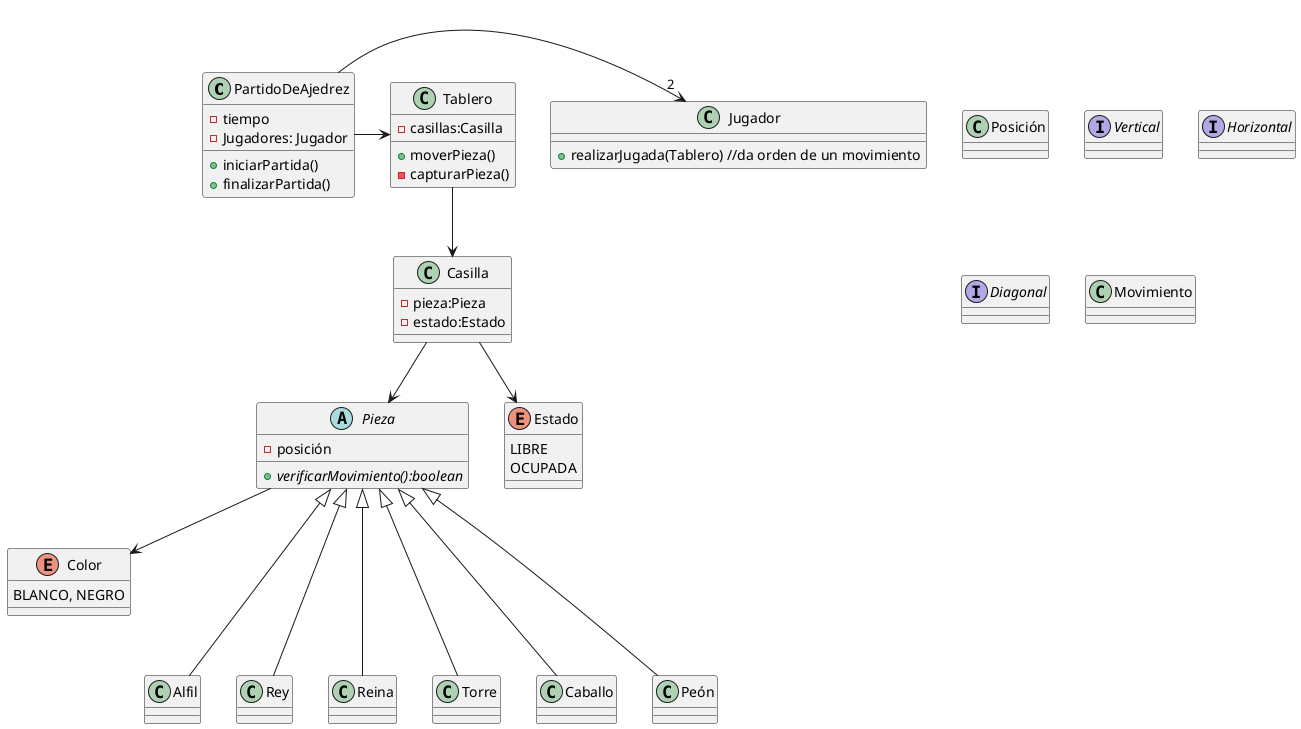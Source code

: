@startuml
'https://plantuml.com/sequence-diagram

class PartidoDeAjedrez{
-tiempo
-Jugadores: Jugador
+ iniciarPartida()
+ finalizarPartida()
}
class Jugador{
+realizarJugada(Tablero) //da orden de un movimiento
}
class Tablero{
-casillas:Casilla
+moverPieza()
-capturarPieza()
}
class Posición{

}
class Casilla{
-pieza:Pieza
-estado:Estado
}
enum Color{
BLANCO, NEGRO
}
abstract class Pieza{
-posición
+{abstract}verificarMovimiento():boolean

}
enum Estado{
LIBRE
OCUPADA
}
interface Vertical{
}
interface Horizontal{
}
interface Diagonal{
}
class Alfil {

}
class Rey {

}
class Reina {

}
class Torre {

}
class Rey {
}

class Caballo{}
class Peón {}

class Movimiento {}


Pieza <|--- Rey
Pieza <|--- Reina
Pieza <|--- Torre
Pieza <|--- Alfil
Pieza <|--- Peón
Pieza <|--- Caballo

PartidoDeAjedrez -> "2"Jugador
PartidoDeAjedrez -> Tablero
Casilla --> Pieza
Tablero --> Casilla

Pieza --> Color

Casilla --> Estado


@enduml